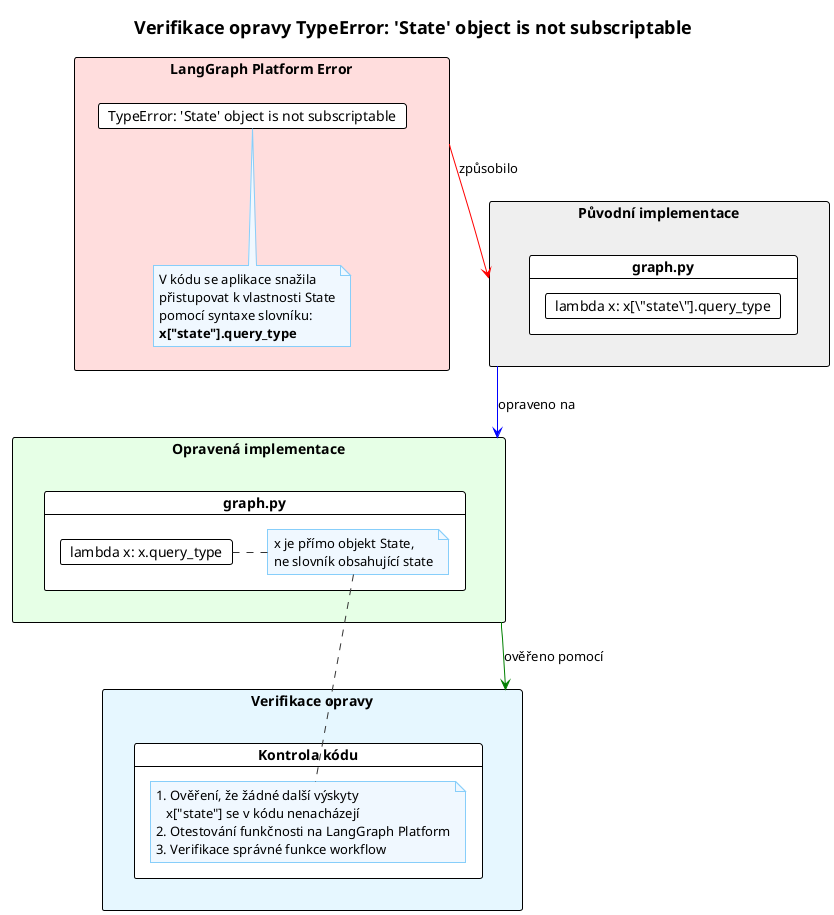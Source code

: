 @startuml "State-Not-Subscriptable-Fix-Verification"
' Diagram dokumentující verifikaci opravy TypeError: State object not subscriptable

!theme plain
skinparam TitleFontSize 18
skinparam ArrowColor #333333
skinparam NoteBackgroundColor #f0f8ff
skinparam NoteBorderColor #87CEFA

title "Verifikace opravy TypeError: 'State' object is not subscriptable"

rectangle "LangGraph Platform Error" as Error #ffdddd {
  card "TypeError: 'State' object is not subscriptable" as TypeError
  note bottom of TypeError
    V kódu se aplikace snažila
    přistupovat k vlastnosti State
    pomocí syntaxe slovníku:
    **x["state"].query_type**
  end note
}

rectangle "Původní implementace" as Original #efefef {
  card "graph.py" as OrigGraph {
    card "lambda x: x[\"state\"].query_type" as OrigCode
  }
}

rectangle "Opravená implementace" as Fixed #e6ffe6 {
  card "graph.py" as FixedGraph {
    card "lambda x: x.query_type" as FixedCode
    note right of FixedCode
      x je přímo objekt State, 
      ne slovník obsahující state
    end note
  }
}

rectangle "Verifikace opravy" as Verification #e6f7ff {
  card "Kontrola kódu" as CodeCheck {
    note bottom
      1. Ověření, že žádné další výskyty
         x["state"] se v kódu nenacházejí
      2. Otestování funkčnosti na LangGraph Platform
      3. Verifikace správné funkce workflow
    end note
  }
}

Error -[#red]-> Original : "způsobilo"
Original -[#blue]-> Fixed : "opraveno na"
Fixed -[#green]-> Verification : "ověřeno pomocí"

@enduml
